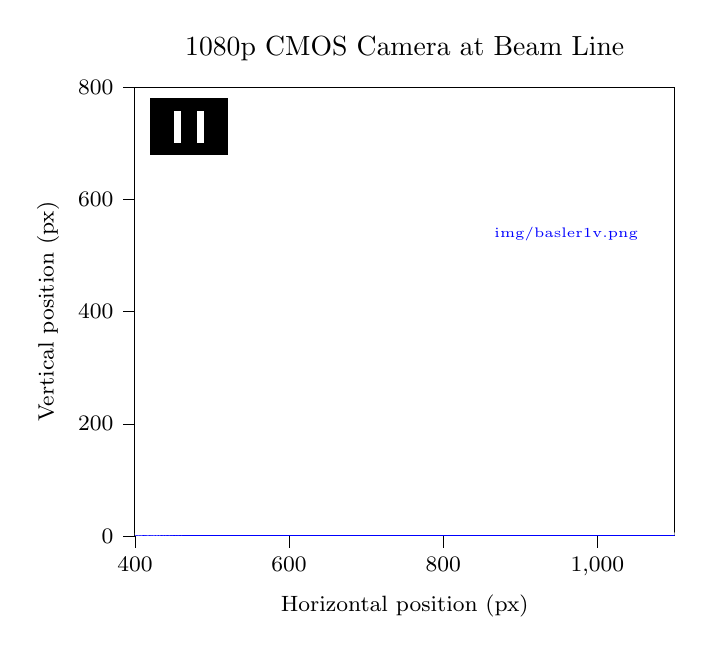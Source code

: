 ﻿% This file was created with tikzplotlib v0.10.1.
\begin{tikzpicture}

\begin{axis}[
title=1080p CMOS Camera at Beam Line,
try min ticks=5,
max space between ticks=60,
tick align=outside,
tick pos=left,
x grid style={darkgray176},
xlabel={Horizontal position (px)},
xmin=400, xmax=1100,
xtick style={color=black},
y grid style={darkgray176},
ylabel={Vertical position (px)},
ymin=0, ymax=800,
ytick style={color=black},
label style={font=\footnotesize},
tick  label style={font=\footnotesize},
legend style={font=\footnotesize}
]
\addplot graphics [includegraphics cmd=\pgfimage,xmin=0, xmax=1919, ymin=0, ymax=1079] {img/basler1v.png};

\draw[fill=black] (420,680) rectangle (520,780);
\draw[fill=white] (450,700) rectangle (460,760);
\draw[fill=white] (480,700) rectangle (490,760);
\node[align=center,anchor=center,font=\tiny,white] at (470,645) {Mask};


\addplot [thick, white]
coordinates {%
(0,0.755)
(1,0.704)
(2,1.241)
(3,1.292)
(4,1.333)
(5,1.236)
(6,1.426)
(7,1.574)
(8,1.019)
(9,0.907)
(10,1.296)
(11,1.435)
(12,1.176)
(13,1.134)
(14,1.514)
(15,1.741)
(16,1.148)
(17,1.144)
(18,1.403)
(19,1.63)
(20,1.171)
(21,1.009)
(22,1.477)
(23,1.769)
(24,1.069)
(25,1.014)
(26,1.875)
(27,2.148)
(28,1.384)
(29,1.296)
(30,1.315)
(31,1.389)
(32,1.0)
(33,1.046)
(34,1.787)
(35,1.884)
(36,1.407)
(37,1.153)
(38,1.532)
(39,1.477)
(40,1.06)
(41,0.986)
(42,1.458)
(43,1.681)
(44,1.412)
(45,1.162)
(46,1.611)
(47,1.708)
(48,1.134)
(49,1.181)
(50,1.421)
(51,1.681)
(52,1.333)
(53,1.12)
(54,1.704)
(55,1.806)
(56,1.125)
(57,1.12)
(58,1.657)
(59,1.713)
(60,1.231)
(61,1.093)
(62,1.426)
(63,1.653)
(64,1.056)
(65,1.032)
(66,1.579)
(67,1.81)
(68,1.384)
(69,1.241)
(70,1.356)
(71,1.593)
(72,1.028)
(73,1.116)
(74,1.444)
(75,1.514)
(76,1.208)
(77,1.185)
(78,1.579)
(79,1.704)
(80,1.194)
(81,1.269)
(82,1.56)
(83,1.551)
(84,1.125)
(85,1.032)
(86,1.444)
(87,1.616)
(88,1.046)
(89,0.931)
(90,1.87)
(91,2.019)
(92,1.477)
(93,1.278)
(94,1.324)
(95,1.38)
(96,0.949)
(97,1.079)
(98,1.644)
(99,1.556)
(100,1.162)
(101,0.991)
(102,1.556)
(103,1.597)
(104,1.093)
(105,0.995)
(106,1.486)
(107,1.69)
(108,1.204)
(109,0.981)
(110,1.542)
(111,1.685)
(112,1.227)
(113,1.097)
(114,1.426)
(115,1.574)
(116,1.13)
(117,0.907)
(118,1.472)
(119,1.713)
(120,1.208)
(121,1.162)
(122,1.435)
(123,1.542)
(124,1.185)
(125,0.986)
(126,1.468)
(127,1.593)
(128,1.032)
(129,1.13)
(130,1.648)
(131,1.787)
(132,1.176)
(133,1.009)
(134,1.519)
(135,1.602)
(136,1.106)
(137,1.162)
(138,1.565)
(139,1.755)
(140,1.269)
(141,1.204)
(142,1.579)
(143,1.852)
(144,1.37)
(145,1.176)
(146,1.648)
(147,1.676)
(148,1.375)
(149,1.236)
(150,1.741)
(151,1.764)
(152,1.282)
(153,1.222)
(154,2.176)
(155,2.259)
(156,1.745)
(157,1.537)
(158,1.606)
(159,1.694)
(160,1.259)
(161,1.19)
(162,2.056)
(163,1.986)
(164,1.778)
(165,1.653)
(166,1.926)
(167,1.88)
(168,1.301)
(169,1.315)
(170,1.907)
(171,2.102)
(172,1.981)
(173,1.736)
(174,1.833)
(175,2.167)
(176,1.648)
(177,1.713)
(178,1.894)
(179,2.176)
(180,1.602)
(181,1.551)
(182,2.051)
(183,2.278)
(184,1.94)
(185,1.782)
(186,2.153)
(187,2.292)
(188,1.616)
(189,1.509)
(190,1.991)
(191,2.222)
(192,1.574)
(193,1.542)
(194,2.222)
(195,2.19)
(196,1.954)
(197,1.699)
(198,2.028)
(199,2.083)
(200,1.495)
(201,1.444)
(202,2.157)
(203,2.273)
(204,1.616)
(205,1.481)
(206,2.106)
(207,2.241)
(208,1.866)
(209,1.806)
(210,1.972)
(211,2.185)
(212,1.718)
(213,1.472)
(214,2.139)
(215,2.245)
(216,1.454)
(217,1.389)
(218,2.241)
(219,2.407)
(220,2.208)
(221,1.94)
(222,1.676)
(223,1.931)
(224,1.514)
(225,1.532)
(226,2.176)
(227,2.255)
(228,1.782)
(229,1.657)
(230,2.037)
(231,2.347)
(232,1.704)
(233,1.616)
(234,2.125)
(235,2.264)
(236,1.819)
(237,1.745)
(238,2.213)
(239,2.454)
(240,1.912)
(241,1.81)
(242,2.144)
(243,2.292)
(244,1.782)
(245,1.606)
(246,2.315)
(247,2.38)
(248,1.907)
(249,1.588)
(250,2.167)
(251,2.31)
(252,1.75)
(253,1.625)
(254,2.144)
(255,2.468)
(256,1.667)
(257,1.713)
(258,2.282)
(259,2.454)
(260,1.917)
(261,1.787)
(262,2.329)
(263,2.38)
(264,1.676)
(265,1.722)
(266,2.153)
(267,2.319)
(268,1.736)
(269,1.699)
(270,2.25)
(271,2.426)
(272,1.875)
(273,1.718)
(274,2.111)
(275,2.333)
(276,1.995)
(277,1.718)
(278,2.139)
(279,2.593)
(280,1.931)
(281,1.796)
(282,2.769)
(283,2.852)
(284,2.324)
(285,2.218)
(286,2.102)
(287,2.255)
(288,1.889)
(289,1.838)
(290,2.694)
(291,2.764)
(292,2.282)
(293,2.093)
(294,2.597)
(295,2.764)
(296,2.116)
(297,2.125)
(298,2.486)
(299,2.764)
(300,2.245)
(301,2.079)
(302,2.634)
(303,2.87)
(304,2.259)
(305,2.231)
(306,2.778)
(307,2.958)
(308,2.204)
(309,2.185)
(310,2.782)
(311,2.884)
(312,2.259)
(313,2.264)
(314,2.88)
(315,2.981)
(316,2.287)
(317,2.231)
(318,2.62)
(319,2.801)
(320,2.236)
(321,2.176)
(322,2.731)
(323,2.87)
(324,2.319)
(325,2.167)
(326,2.574)
(327,2.815)
(328,2.13)
(329,2.042)
(330,2.718)
(331,2.88)
(332,2.19)
(333,2.019)
(334,2.699)
(335,2.866)
(336,2.06)
(337,2.12)
(338,2.602)
(339,2.759)
(340,2.315)
(341,2.185)
(342,2.69)
(343,2.718)
(344,2.171)
(345,2.213)
(346,3.116)
(347,3.407)
(348,2.991)
(349,2.671)
(350,2.759)
(351,3.0)
(352,2.569)
(353,2.542)
(354,3.25)
(355,3.454)
(356,2.829)
(357,2.699)
(358,3.356)
(359,3.611)
(360,2.829)
(361,2.699)
(362,3.343)
(363,3.644)
(364,3.009)
(365,2.87)
(366,3.426)
(367,3.5)
(368,2.977)
(369,3.023)
(370,3.486)
(371,3.532)
(372,3.097)
(373,3.065)
(374,3.583)
(375,3.685)
(376,3.097)
(377,3.222)
(378,3.634)
(379,3.852)
(380,3.074)
(381,3.0)
(382,3.505)
(383,3.597)
(384,3.097)
(385,3.042)
(386,3.546)
(387,3.704)
(388,3.162)
(389,2.884)
(390,3.495)
(391,3.611)
(392,2.921)
(393,2.875)
(394,3.509)
(395,3.648)
(396,3.051)
(397,2.926)
(398,3.616)
(399,3.676)
(400,3.134)
(401,2.926)
(402,3.579)
(403,3.5)
(404,3.023)
(405,2.856)
(406,3.468)
(407,3.62)
(408,2.894)
(409,2.921)
(410,3.824)
(411,3.824)
(412,3.63)
(413,3.278)
(414,3.449)
(415,3.509)
(416,2.958)
(417,2.884)
(418,3.588)
(419,3.894)
(420,3.259)
(421,3.106)
(422,3.472)
(423,3.704)
(424,2.972)
(425,2.963)
(426,3.685)
(427,3.616)
(428,3.06)
(429,2.972)
(430,3.62)
(431,3.801)
(432,3.014)
(433,3.153)
(434,3.634)
(435,3.773)
(436,3.194)
(437,3.12)
(438,3.685)
(439,3.898)
(440,3.116)
(441,3.125)
(442,3.657)
(443,3.778)
(444,3.31)
(445,3.111)
(446,3.486)
(447,3.81)
(448,3.25)
(449,3.255)
(450,3.861)
(451,3.991)
(452,3.606)
(453,3.347)
(454,3.796)
(455,4.042)
(456,3.255)
(457,3.282)
(458,3.968)
(459,4.111)
(460,3.556)
(461,3.519)
(462,4.134)
(463,4.38)
(464,3.875)
(465,3.727)
(466,4.329)
(467,4.606)
(468,3.963)
(469,4.06)
(470,4.685)
(471,4.778)
(472,4.12)
(473,4.366)
(474,5.31)
(475,5.523)
(476,4.94)
(477,5.093)
(478,5.056)
(479,5.31)
(480,4.866)
(481,5.032)
(482,5.88)
(483,6.148)
(484,5.463)
(485,5.472)
(486,6.097)
(487,6.421)
(488,5.704)
(489,5.699)
(490,6.468)
(491,6.667)
(492,6.116)
(493,6.032)
(494,6.764)
(495,6.894)
(496,6.25)
(497,6.162)
(498,6.699)
(499,6.741)
(500,6.153)
(501,6.194)
(502,6.722)
(503,6.792)
(504,6.106)
(505,6.181)
(506,6.606)
(507,6.699)
(508,6.06)
(509,5.792)
(510,6.384)
(511,6.375)
(512,5.773)
(513,5.713)
(514,6.157)
(515,6.421)
(516,5.81)
(517,5.389)
(518,5.981)
(519,5.935)
(520,5.278)
(521,5.231)
(522,5.759)
(523,5.94)
(524,5.199)
(525,5.009)
(526,5.843)
(527,5.796)
(528,5.125)
(529,5.088)
(530,5.481)
(531,5.745)
(532,5.306)
(533,5.046)
(534,5.81)
(535,5.94)
(536,5.093)
(537,5.153)
(538,6.231)
(539,6.31)
(540,5.806)
(541,5.588)
(542,5.69)
(543,5.884)
(544,5.449)
(545,5.551)
(546,6.306)
(547,6.472)
(548,5.977)
(549,5.81)
(550,6.495)
(551,6.741)
(552,6.0)
(553,5.824)
(554,6.546)
(555,6.81)
(556,6.259)
(557,6.06)
(558,6.833)
(559,6.907)
(560,6.431)
(561,6.287)
(562,6.981)
(563,7.148)
(564,6.537)
(565,6.449)
(566,7.343)
(567,7.417)
(568,6.713)
(569,6.708)
(570,7.56)
(571,7.662)
(572,7.116)
(573,7.083)
(574,7.56)
(575,8.0)
(576,7.523)
(577,7.481)
(578,8.259)
(579,8.519)
(580,8.222)
(581,8.259)
(582,8.75)
(583,9.204)
(584,8.759)
(585,8.63)
(586,9.375)
(587,9.718)
(588,9.278)
(589,9.449)
(590,10.491)
(591,10.903)
(592,10.394)
(593,10.704)
(594,11.449)
(595,11.569)
(596,11.412)
(597,11.63)
(598,12.519)
(599,13.009)
(600,12.523)
(601,12.769)
(602,13.884)
(603,14.431)
(604,14.287)
(605,14.468)
(606,14.764)
(607,15.102)
(608,15.056)
(609,15.296)
(610,16.343)
(611,16.579)
(612,16.148)
(613,16.315)
(614,17.12)
(615,17.417)
(616,16.866)
(617,17.199)
(618,18.208)
(619,18.319)
(620,17.861)
(621,17.838)
(622,18.806)
(623,19.074)
(624,18.389)
(625,18.468)
(626,19.083)
(627,19.282)
(628,18.782)
(629,18.769)
(630,19.426)
(631,19.741)
(632,19.139)
(633,19.296)
(634,19.875)
(635,19.917)
(636,19.662)
(637,19.676)
(638,20.671)
(639,21.014)
(640,20.593)
(641,20.796)
(642,21.648)
(643,22.106)
(644,22.074)
(645,22.542)
(646,23.389)
(647,24.236)
(648,24.31)
(649,25.236)
(650,26.435)
(651,27.5)
(652,27.995)
(653,28.981)
(654,30.731)
(655,32.19)
(656,32.847)
(657,34.282)
(658,36.236)
(659,37.847)
(660,38.986)
(661,40.75)
(662,42.968)
(663,45.074)
(664,46.125)
(665,48.097)
(666,50.861)
(667,53.083)
(668,54.38)
(669,56.486)
(670,58.537)
(671,60.588)
(672,62.065)
(673,64.25)
(674,66.847)
(675,68.81)
(676,70.236)
(677,71.718)
(678,74.218)
(679,75.949)
(680,76.75)
(681,77.903)
(682,80.06)
(683,81.421)
(684,81.94)
(685,82.852)
(686,84.356)
(687,84.847)
(688,85.106)
(689,85.306)
(690,85.889)
(691,86.38)
(692,85.519)
(693,85.366)
(694,85.884)
(695,85.62)
(696,84.671)
(697,84.032)
(698,84.005)
(699,83.528)
(700,82.009)
(701,81.023)
(702,80.75)
(703,80.028)
(704,78.505)
(705,77.565)
(706,77.481)
(707,76.921)
(708,75.537)
(709,74.931)
(710,74.644)
(711,74.676)
(712,73.481)
(713,72.986)
(714,73.532)
(715,73.921)
(716,73.565)
(717,73.861)
(718,75.384)
(719,76.102)
(720,76.407)
(721,77.495)
(722,79.875)
(723,81.495)
(724,82.644)
(725,84.62)
(726,87.394)
(727,90.13)
(728,91.532)
(729,94.412)
(730,98.065)
(731,100.991)
(732,103.528)
(733,106.148)
(734,109.597)
(735,113.088)
(736,116.0)
(737,119.394)
(738,123.167)
(739,126.097)
(740,128.662)
(741,131.264)
(742,135.074)
(743,137.889)
(744,140.153)
(745,142.523)
(746,145.523)
(747,147.435)
(748,148.81)
(749,150.481)
(750,152.389)
(751,154.343)
(752,153.94)
(753,155.074)
(754,155.898)
(755,156.208)
(756,155.602)
(757,155.032)
(758,154.912)
(759,154.444)
(760,151.977)
(761,150.977)
(762,149.653)
(763,148.06)
(764,145.25)
(765,143.389)
(766,141.745)
(767,139.333)
(768,136.477)
(769,133.884)
(770,131.574)
(771,129.19)
(772,125.944)
(773,123.148)
(774,120.769)
(775,118.704)
(776,115.56)
(777,113.028)
(778,111.477)
(779,109.241)
(780,107.074)
(781,104.875)
(782,103.917)
(783,102.685)
(784,101.042)
(785,99.532)
(786,99.255)
(787,99.074)
(788,97.847)
(789,97.431)
(790,98.569)
(791,98.556)
(792,98.458)
(793,98.648)
(794,100.495)
(795,101.329)
(796,102.06)
(797,102.741)
(798,104.565)
(799,105.616)
(800,106.384)
(801,108.102)
(802,110.324)
(803,112.079)
(804,113.079)
(805,114.491)
(806,116.227)
(807,118.185)
(808,118.662)
(809,119.639)
(810,121.472)
(811,122.361)
(812,122.944)
(813,123.185)
(814,124.699)
(815,125.245)
(816,124.713)
(817,124.491)
(818,125.014)
(819,124.995)
(820,123.685)
(821,123.468)
(822,122.963)
(823,121.806)
(824,120.435)
(825,119.088)
(826,118.306)
(827,116.741)
(828,114.435)
(829,112.352)
(830,111.306)
(831,109.347)
(832,106.801)
(833,104.551)
(834,103.181)
(835,100.75)
(836,97.917)
(837,95.653)
(838,94.227)
(839,91.394)
(840,88.773)
(841,86.106)
(842,84.87)
(843,82.685)
(844,80.019)
(845,77.968)
(846,76.63)
(847,74.667)
(848,72.454)
(849,70.292)
(850,69.315)
(851,67.801)
(852,65.829)
(853,64.06)
(854,63.486)
(855,62.241)
(856,60.315)
(857,59.051)
(858,59.176)
(859,58.213)
(860,56.583)
(861,55.449)
(862,54.875)
(863,54.241)
(864,52.852)
(865,52.097)
(866,52.176)
(867,51.819)
(868,50.657)
(869,49.991)
(870,49.722)
(871,49.347)
(872,48.431)
(873,47.657)
(874,47.662)
(875,47.644)
(876,46.347)
(877,45.958)
(878,45.861)
(879,45.356)
(880,44.421)
(881,44.009)
(882,43.861)
(883,43.458)
(884,42.736)
(885,42.028)
(886,41.931)
(887,41.5)
(888,40.634)
(889,39.935)
(890,39.912)
(891,39.667)
(892,38.528)
(893,37.569)
(894,37.958)
(895,37.356)
(896,36.356)
(897,35.972)
(898,35.986)
(899,35.468)
(900,34.463)
(901,34.014)
(902,33.889)
(903,33.208)
(904,31.977)
(905,31.722)
(906,31.69)
(907,31.111)
(908,30.083)
(909,29.435)
(910,29.449)
(911,29.051)
(912,27.875)
(913,27.255)
(914,27.153)
(915,26.769)
(916,25.597)
(917,24.838)
(918,24.875)
(919,24.412)
(920,23.171)
(921,22.708)
(922,23.093)
(923,22.639)
(924,21.657)
(925,20.889)
(926,20.403)
(927,19.94)
(928,19.0)
(929,18.431)
(930,18.764)
(931,18.389)
(932,17.296)
(933,16.676)
(934,16.63)
(935,16.31)
(936,15.259)
(937,14.907)
(938,14.935)
(939,14.722)
(940,13.819)
(941,13.421)
(942,13.644)
(943,13.37)
(944,12.44)
(945,12.116)
(946,12.319)
(947,12.083)
(948,11.426)
(949,10.963)
(950,11.417)
(951,11.468)
(952,10.611)
(953,10.296)
(954,10.56)
(955,10.657)
(956,9.833)
(957,9.653)
(958,10.097)
(959,10.074)
(960,9.255)
(961,9.144)
(962,9.769)
(963,9.815)
(964,9.144)
(965,8.829)
(966,9.5)
(967,9.519)
(968,8.782)
(969,8.745)
(970,9.255)
(971,9.417)
(972,8.944)
(973,8.81)
(974,9.421)
(975,9.551)
(976,8.954)
(977,9.019)
(978,9.532)
(979,9.69)
(980,9.093)
(981,8.981)
(982,9.574)
(983,9.681)
(984,9.162)
(985,9.176)
(986,10.208)
(987,10.37)
(988,9.949)
(989,9.861)
(990,10.019)
(991,10.106)
(992,9.764)
(993,9.644)
(994,10.356)
(995,10.431)
(996,9.843)
(997,9.722)
(998,10.31)
(999,10.352)
(1000,9.602)
(1001,9.648)
(1002,10.148)
(1003,10.463)
(1004,9.792)
(1005,9.63)
(1006,10.208)
(1007,10.056)
(1008,9.625)
(1009,9.5)
(1010,9.722)
(1011,9.819)
(1012,9.273)
(1013,9.014)
(1014,9.579)
(1015,9.634)
(1016,8.87)
(1017,8.801)
(1018,9.014)
(1019,9.051)
(1020,8.514)
(1021,8.111)
(1022,8.648)
(1023,8.694)
(1024,7.963)
(1025,7.847)
(1026,8.449)
(1027,8.31)
(1028,7.625)
(1029,7.454)
(1030,7.866)
(1031,7.81)
(1032,7.153)
(1033,7.014)
(1034,7.5)
(1035,7.338)
(1036,6.847)
(1037,6.56)
(1038,7.0)
(1039,7.213)
(1040,6.361)
(1041,6.106)
(1042,6.634)
(1043,6.5)
(1044,6.051)
(1045,5.731)
(1046,6.222)
(1047,6.176)
(1048,5.384)
(1049,5.38)
(1050,6.148)
(1051,6.009)
(1052,5.542)
(1053,5.352)
(1054,5.384)
(1055,5.259)
(1056,4.847)
(1057,4.625)
(1058,5.167)
(1059,5.338)
(1060,4.523)
(1061,4.389)
(1062,4.769)
(1063,4.907)
(1064,4.218)
(1065,4.204)
(1066,4.685)
(1067,4.63)
(1068,4.111)
(1069,4.0)
(1070,4.338)
(1071,4.458)
(1072,3.856)
(1073,3.773)
(1074,4.343)
(1075,4.407)
(1076,3.796)
(1077,3.639)
(1078,4.157)
(1079,4.421)
(1080,3.903)
(1081,3.681)
(1082,4.106)
(1083,4.324)
(1084,3.801)
(1085,3.625)
(1086,4.134)
(1087,4.269)
(1088,3.824)
(1089,3.639)
(1090,4.356)
(1091,4.551)
(1092,3.847)
(1093,3.866)
(1094,4.259)
(1095,4.431)
(1096,3.727)
(1097,3.778)
(1098,4.384)
(1099,4.435)
(1100,3.856)
(1101,3.759)
(1102,4.495)
(1103,4.481)
(1104,3.889)
(1105,3.796)
(1106,4.231)
(1107,4.398)
(1108,3.852)
(1109,3.681)
(1110,4.153)
(1111,4.148)
(1112,3.648)
(1113,3.551)
(1114,4.361)
(1115,4.662)
(1116,4.06)
(1117,3.926)
(1118,3.912)
(1119,3.963)
(1120,3.537)
(1121,3.486)
(1122,4.222)
(1123,4.245)
(1124,3.565)
(1125,3.403)
(1126,4.106)
(1127,4.12)
(1128,3.306)
(1129,3.19)
(1130,3.88)
(1131,3.926)
(1132,3.356)
(1133,3.093)
(1134,3.593)
(1135,3.699)
(1136,3.046)
(1137,2.981)
(1138,3.296)
(1139,3.458)
(1140,2.931)
(1141,2.662)
(1142,3.269)
(1143,3.407)
(1144,2.685)
(1145,2.495)
(1146,2.949)
(1147,2.944)
(1148,2.384)
(1149,2.361)
(1150,2.838)
(1151,2.796)
(1152,2.264)
(1153,2.296)
(1154,2.852)
(1155,2.884)
(1156,2.366)
(1157,2.167)
(1158,2.616)
(1159,2.806)
(1160,2.106)
(1161,1.981)
(1162,2.671)
(1163,2.708)
(1164,2.12)
(1165,2.13)
(1166,2.671)
(1167,2.81)
(1168,2.25)
(1169,2.176)
(1170,2.662)
(1171,2.741)
(1172,2.31)
(1173,2.25)
(1174,2.685)
(1175,2.833)
(1176,2.338)
(1177,2.352)
(1178,3.125)
(1179,3.005)
(1180,2.796)
(1181,2.583)
(1182,2.546)
(1183,2.926)
(1184,2.264)
(1185,2.116)
(1186,3.083)
(1187,3.194)
(1188,2.616)
(1189,2.435)
(1190,2.736)
(1191,2.819)
(1192,2.343)
(1193,2.227)
(1194,2.931)
(1195,2.926)
(1196,2.384)
(1197,2.361)
(1198,2.894)
(1199,2.903)
(1200,2.463)
(1201,2.306)
(1202,2.815)
(1203,2.949)
(1204,2.431)
(1205,2.236)
(1206,2.773)
(1207,2.866)
(1208,2.324)
(1209,2.245)
(1210,2.843)
(1211,2.917)
(1212,2.398)
(1213,2.162)
(1214,2.718)
(1215,2.676)
(1216,2.171)
(1217,2.134)
(1218,2.62)
(1219,2.722)
(1220,2.287)
(1221,2.134)
(1222,2.468)
(1223,2.644)
(1224,2.005)
(1225,1.995)
(1226,2.486)
(1227,2.421)
(1228,2.019)
(1229,1.741)
(1230,2.324)
(1231,2.644)
(1232,1.838)
(1233,1.745)
(1234,2.111)
(1235,2.347)
(1236,1.681)
(1237,1.634)
(1238,1.954)
(1239,2.292)
(1240,1.681)
(1241,1.463)
(1242,2.394)
(1243,2.338)
(1244,1.88)
(1245,1.713)
(1246,1.616)
(1247,1.833)
(1248,1.37)
(1249,1.375)
(1250,1.833)
(1251,2.111)
(1252,1.606)
(1253,1.278)
(1254,1.88)
(1255,2.019)
(1256,1.241)
(1257,1.144)
(1258,1.787)
(1259,2.009)
(1260,1.338)
(1261,1.106)
(1262,1.75)
(1263,1.903)
(1264,1.199)
(1265,1.019)
(1266,1.662)
(1267,1.667)
(1268,1.245)
(1269,1.111)
(1270,1.778)
(1271,1.94)
(1272,1.338)
(1273,1.241)
(1274,1.662)
(1275,1.736)
(1276,1.218)
(1277,1.037)
(1278,1.69)
(1279,1.912)
(1280,1.296)
(1281,1.171)
(1282,1.88)
(1283,2.009)
(1284,1.472)
(1285,1.338)
(1286,1.676)
(1287,2.009)
(1288,1.361)
(1289,1.255)
(1290,1.843)
(1291,1.986)
(1292,1.495)
(1293,1.407)
(1294,1.94)
(1295,2.074)
(1296,1.597)
(1297,1.458)
(1298,1.907)
(1299,2.171)
(1300,1.602)
(1301,1.509)
(1302,1.958)
(1303,2.102)
(1304,1.546)
(1305,1.477)
(1306,2.505)
(1307,2.62)
(1308,2.162)
(1309,1.995)
(1310,1.838)
(1311,2.032)
(1312,1.611)
(1313,1.597)
(1314,2.222)
(1315,2.426)
(1316,1.796)
(1317,1.653)
(1318,2.181)
(1319,2.255)
(1320,1.676)
(1321,1.583)
(1322,2.213)
(1323,2.157)
(1324,1.731)
(1325,1.667)
(1326,2.148)
(1327,2.37)
(1328,1.662)
(1329,1.718)
(1330,2.019)
(1331,2.157)
(1332,1.634)
(1333,1.398)
(1334,1.963)
(1335,2.181)
(1336,1.625)
(1337,1.431)
(1338,2.0)
(1339,1.949)
(1340,1.528)
(1341,1.352)
(1342,1.63)
(1343,1.843)
(1344,1.389)
(1345,1.384)
(1346,1.856)
(1347,1.903)
(1348,1.481)
(1349,1.338)
(1350,1.755)
(1351,1.972)
(1352,1.25)
(1353,1.074)
(1354,1.579)
(1355,1.718)
(1356,1.144)
(1357,1.088)
(1358,1.889)
(1359,1.745)
(1360,1.255)
(1361,1.051)
(1362,1.616)
(1363,1.537)
(1364,1.157)
(1365,0.995)
(1366,1.532)
(1367,1.523)
(1368,0.898)
(1369,0.843)
(1370,1.634)
(1371,1.634)
(1372,1.421)
(1373,1.037)
(1374,1.236)
(1375,1.222)
(1376,0.894)
(1377,0.782)
(1378,1.486)
(1379,1.463)
(1380,1.079)
(1381,1.088)
(1382,1.356)
(1383,1.463)
(1384,0.968)
(1385,0.755)
(1386,1.181)
(1387,1.444)
(1388,1.19)
(1389,0.972)
(1390,1.333)
(1391,1.634)
(1392,1.037)
(1393,0.972)
(1394,1.306)
(1395,1.421)
(1396,1.005)
(1397,0.926)
(1398,1.528)
(1399,1.486)
(1400,1.005)
(1401,0.995)
(1402,1.426)
(1403,1.676)
(1404,0.991)
(1405,0.847)
(1406,1.329)
(1407,1.509)
(1408,0.981)
(1409,1.0)
(1410,1.449)
(1411,1.62)
(1412,1.125)
(1413,1.06)
(1414,1.352)
(1415,1.514)
(1416,1.125)
(1417,0.931)
(1418,1.384)
(1419,1.56)
(1420,1.111)
(1421,0.995)
(1422,1.574)
(1423,1.556)
(1424,1.134)
(1425,1.009)
(1426,1.366)
(1427,1.444)
(1428,1.083)
(1429,0.88)
(1430,1.454)
(1431,1.583)
(1432,0.889)
(1433,0.912)
(1434,1.829)
(1435,1.931)
(1436,1.407)
(1437,1.301)
(1438,1.106)
(1439,1.389)
(1440,1.046)
(1441,0.824)
(1442,1.44)
(1443,1.542)
(1444,0.995)
(1445,0.949)
(1446,1.338)
(1447,1.528)
(1448,1.056)
(1449,1.028)
(1450,1.435)
(1451,1.449)
(1452,1.032)
(1453,0.889)
(1454,1.241)
(1455,1.435)
(1456,0.764)
(1457,0.838)
(1458,1.231)
(1459,1.227)
(1460,0.856)
(1461,0.699)
(1462,1.306)
(1463,1.444)
(1464,0.856)
(1465,0.838)
(1466,1.269)
(1467,1.356)
(1468,0.694)
(1469,0.694)
(1470,1.074)
(1471,1.231)
(1472,0.907)
(1473,0.657)
(1474,1.236)
(1475,1.255)
(1476,0.806)
(1477,0.611)
(1478,1.116)
(1479,1.213)
(1480,0.681)
(1481,0.722)
(1482,0.968)
(1483,1.097)
(1484,0.731)
(1485,0.648)
(1486,1.157)
(1487,1.31)
(1488,0.81)
(1489,0.796)
(1490,1.185)
(1491,1.292)
(1492,0.75)
(1493,0.708)
(1494,1.162)
(1495,1.176)
(1496,0.657)
(1497,0.676)
(1498,1.583)
(1499,1.56)
(1500,1.255)
(1501,1.222)
(1502,1.056)
(1503,1.097)
(1504,0.778)
(1505,0.773)
(1506,1.449)
(1507,1.565)
(1508,1.074)
(1509,0.968)
(1510,1.315)
(1511,1.292)
(1512,0.884)
(1513,0.861)
(1514,1.333)
(1515,1.347)
(1516,1.023)
(1517,0.87)
(1518,1.329)
(1519,1.403)
(1520,0.958)
(1521,0.907)
(1522,1.208)
(1523,1.343)
(1524,0.889)
(1525,0.843)
(1526,1.384)
(1527,1.417)
(1528,0.921)
(1529,0.81)
(1530,1.222)
(1531,1.389)
(1532,0.824)
(1533,0.653)
(1534,1.222)
(1535,1.162)
(1536,0.81)
(1537,0.884)
(1538,1.264)
(1539,1.269)
(1540,0.796)
(1541,0.736)
(1542,1.111)
(1543,1.074)
(1544,0.681)
(1545,0.704)
(1546,1.037)
(1547,1.102)
(1548,0.866)
(1549,0.796)
(1550,0.995)
(1551,0.958)
(1552,0.759)
(1553,0.616)
(1554,0.94)
(1555,0.94)
(1556,0.648)
(1557,0.509)
(1558,0.94)
(1559,1.125)
(1560,0.569)
(1561,0.403)
(1562,1.329)
(1563,1.384)
(1564,0.972)
(1565,0.796)
(1566,0.759)
(1567,0.833)
(1568,0.579)
(1569,0.5)
(1570,1.097)
(1571,1.111)
(1572,0.727)
(1573,0.611)
(1574,0.935)
(1575,1.028)
(1576,0.644)
(1577,0.551)
(1578,0.977)
(1579,1.125)
(1580,0.579)
(1581,0.505)
(1582,0.954)
(1583,1.116)
(1584,0.685)
(1585,0.569)
(1586,0.852)
(1587,1.051)
(1588,0.532)
(1589,0.532)
(1590,0.986)
(1591,1.194)
(1592,0.676)
(1593,0.574)
(1594,0.977)
(1595,1.032)
(1596,0.699)
(1597,0.477)
(1598,0.852)
(1599,1.134)
(1600,0.528)
(1601,0.569)
(1602,1.069)
(1603,1.204)
(1604,0.75)
(1605,0.634)
(1606,0.921)
(1607,1.194)
(1608,0.819)
(1609,0.653)
(1610,1.093)
(1611,1.097)
(1612,0.736)
(1613,0.671)
(1614,1.13)
(1615,1.139)
(1616,0.819)
(1617,0.847)
(1618,1.116)
(1619,1.218)
(1620,0.829)
(1621,0.727)
(1622,1.051)
(1623,1.255)
(1624,0.778)
(1625,0.63)
(1626,1.505)
(1627,1.528)
(1628,1.13)
(1629,1.023)
(1630,1.032)
(1631,0.968)
(1632,0.769)
(1633,0.782)
(1634,1.208)
(1635,1.431)
(1636,0.898)
(1637,0.787)
(1638,1.06)
(1639,1.199)
(1640,0.708)
(1641,0.639)
(1642,1.079)
(1643,1.25)
(1644,0.907)
(1645,0.764)
(1646,0.968)
(1647,1.153)
(1648,0.69)
(1649,0.722)
(1650,0.995)
(1651,1.148)
(1652,0.648)
(1653,0.681)
(1654,0.972)
(1655,1.153)
(1656,0.727)
(1657,0.611)
(1658,0.963)
(1659,0.995)
(1660,0.63)
(1661,0.514)
(1662,0.815)
(1663,1.037)
(1664,0.556)
(1665,0.495)
(1666,0.935)
(1667,1.153)
(1668,0.657)
(1669,0.611)
(1670,0.815)
(1671,1.023)
(1672,0.509)
(1673,0.458)
(1674,0.806)
(1675,0.949)
(1676,0.616)
(1677,0.421)
(1678,0.801)
(1679,0.995)
(1680,0.523)
(1681,0.472)
(1682,0.681)
(1683,0.981)
(1684,0.574)
(1685,0.38)
(1686,0.778)
(1687,0.838)
(1688,0.426)
(1689,0.329)
(1690,1.306)
(1691,1.361)
(1692,0.769)
(1693,0.667)
(1694,0.671)
(1695,0.699)
(1696,0.463)
(1697,0.407)
(1698,0.884)
(1699,0.986)
(1700,0.639)
(1701,0.528)
(1702,0.852)
(1703,1.0)
(1704,0.412)
(1705,0.449)
(1706,0.912)
(1707,0.954)
(1708,0.616)
(1709,0.481)
(1710,0.819)
(1711,1.083)
(1712,0.588)
(1713,0.519)
(1714,0.755)
(1715,0.87)
(1716,0.532)
(1717,0.532)
(1718,0.894)
(1719,0.912)
(1720,0.56)
(1721,0.477)
(1722,1.042)
(1723,0.94)
(1724,0.514)
(1725,0.449)
(1726,0.861)
(1727,0.884)
(1728,0.472)
(1729,0.412)
(1730,0.931)
(1731,0.958)
(1732,0.616)
(1733,0.569)
(1734,0.769)
(1735,0.87)
(1736,0.532)
(1737,0.588)
(1738,0.912)
(1739,0.866)
(1740,0.639)
(1741,0.435)
(1742,0.931)
(1743,0.995)
(1744,0.616)
(1745,0.616)
(1746,0.88)
(1747,0.898)
(1748,0.625)
(1749,0.579)
(1750,0.889)
(1751,0.991)
(1752,0.44)
(1753,0.495)
(1754,1.125)
(1755,1.356)
(1756,0.875)
(1757,0.843)
(1758,0.657)
(1759,0.838)
(1760,0.565)
(1761,0.523)
(1762,1.014)
(1763,1.148)
(1764,0.667)
(1765,0.625)
(1766,0.87)
(1767,0.968)
(1768,0.519)
(1769,0.431)
(1770,0.935)
(1771,0.907)
(1772,0.565)
(1773,0.509)
(1774,0.833)
(1775,0.963)
(1776,0.537)
(1777,0.426)
(1778,0.806)
(1779,0.852)
(1780,0.546)
(1781,0.431)
(1782,0.898)
(1783,0.958)
(1784,0.551)
(1785,0.505)
(1786,0.792)
(1787,0.991)
(1788,0.546)
(1789,0.398)
(1790,0.773)
(1791,1.042)
(1792,0.477)
(1793,0.537)
(1794,0.94)
(1795,0.926)
(1796,0.569)
(1797,0.556)
(1798,0.829)
(1799,0.861)
(1800,0.5)
(1801,0.505)
(1802,0.824)
(1803,0.866)
(1804,0.602)
(1805,0.523)
(1806,0.875)
(1807,0.931)
(1808,0.597)
(1809,0.463)
(1810,0.792)
(1811,0.894)
(1812,0.556)
(1813,0.449)
(1814,0.731)
(1815,0.968)
(1816,0.532)
(1817,0.5)
(1818,1.171)
(1819,1.259)
(1820,0.907)
(1821,0.731)
(1822,0.602)
(1823,0.806)
(1824,0.579)
(1825,0.449)
(1826,1.009)
(1827,1.162)
(1828,0.583)
(1829,0.519)
(1830,0.907)
(1831,0.87)
(1832,0.5)
(1833,0.486)
(1834,0.88)
(1835,0.889)
(1836,0.542)
(1837,0.463)
(1838,0.866)
(1839,0.843)
(1840,0.486)
(1841,0.546)
(1842,0.671)
(1843,0.889)
(1844,0.523)
(1845,0.435)
(1846,0.81)
(1847,0.898)
(1848,0.472)
(1849,0.426)
(1850,0.856)
(1851,0.75)
(1852,0.44)
(1853,0.431)
(1854,0.773)
(1855,0.856)
(1856,0.389)
(1857,0.319)
(1858,0.796)
(1859,0.838)
(1860,0.532)
(1861,0.444)
(1862,0.722)
(1863,0.87)
(1864,0.398)
(1865,0.398)
(1866,0.653)
(1867,0.792)
(1868,0.398)
(1869,0.407)
(1870,0.741)
(1871,0.778)
(1872,0.421)
(1873,0.412)
(1874,0.736)
(1875,0.829)
(1876,0.495)
(1877,0.431)
(1878,0.662)
(1879,0.833)
(1880,0.468)
(1881,0.338)
(1882,1.065)
(1883,1.037)
(1884,0.597)
(1885,0.569)
(1886,0.477)
(1887,0.593)
(1888,0.403)
(1889,0.343)
(1890,0.81)
(1891,1.023)
(1892,0.542)
(1893,0.37)
(1894,0.704)
(1895,0.764)
(1896,0.421)
(1897,0.384)
(1898,0.801)
(1899,0.903)
(1900,0.56)
(1901,0.417)
(1902,0.722)
(1903,0.903)
(1904,0.565)
(1905,0.5)
(1906,0.648)
(1907,0.731)
(1908,0.495)
(1909,0.398)
(1910,0.681)
(1911,0.81)
(1912,0.509)
(1913,0.537)
(1914,0.671)
(1915,0.745)
(1916,0.389)
(1917,0.431)
(1918,0.736)
(1919,0.847)
};
\end{axis}

\end{tikzpicture}
